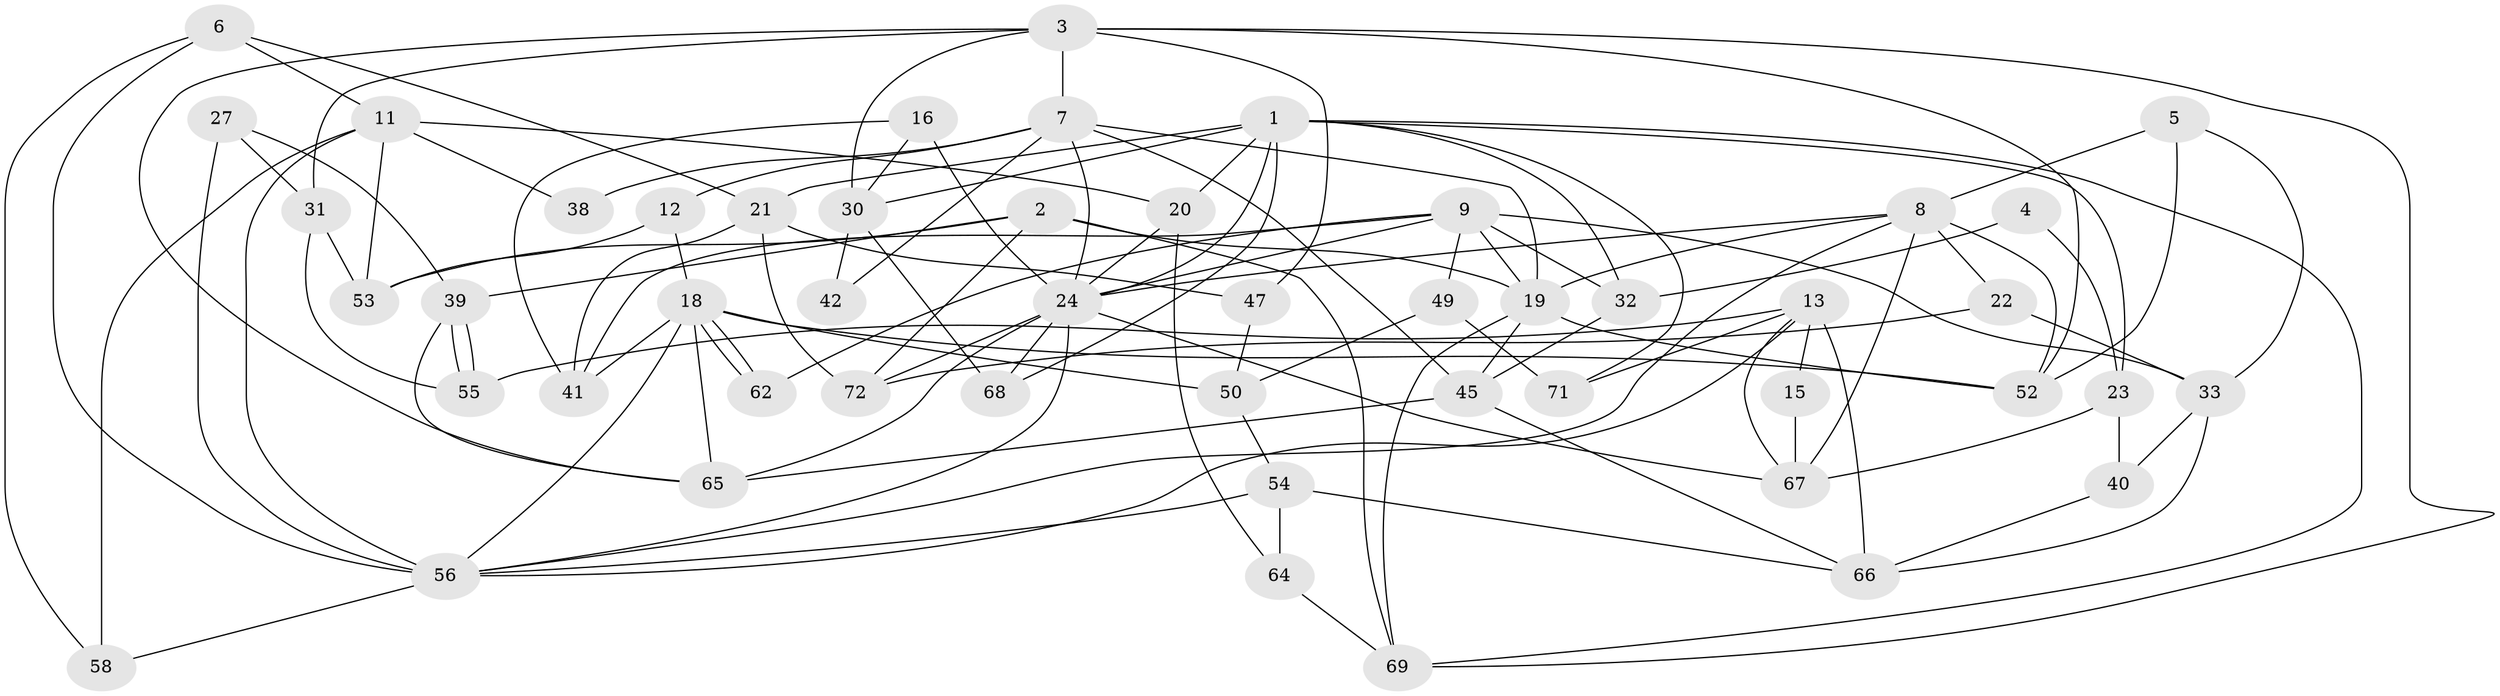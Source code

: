// original degree distribution, {2: 0.09722222222222222, 5: 0.2361111111111111, 4: 0.3055555555555556, 6: 0.041666666666666664, 3: 0.2777777777777778, 8: 0.027777777777777776, 7: 0.013888888888888888}
// Generated by graph-tools (version 1.1) at 2025/18/03/04/25 18:18:57]
// undirected, 50 vertices, 115 edges
graph export_dot {
graph [start="1"]
  node [color=gray90,style=filled];
  1 [super="+51+25"];
  2;
  3 [super="+10"];
  4;
  5 [super="+46"];
  6 [super="+48"];
  7 [super="+37"];
  8 [super="+17+14"];
  9 [super="+70"];
  11 [super="+44"];
  12;
  13 [super="+43"];
  15;
  16;
  18 [super="+36"];
  19 [super="+29"];
  20;
  21 [super="+63"];
  22;
  23;
  24 [super="+28"];
  27;
  30;
  31 [super="+35"];
  32;
  33;
  38;
  39;
  40;
  41;
  42;
  45;
  47;
  49;
  50;
  52 [super="+61"];
  53;
  54;
  55;
  56 [super="+60"];
  58;
  62;
  64;
  65;
  66;
  67;
  68;
  69;
  71;
  72;
  1 -- 32;
  1 -- 20;
  1 -- 69;
  1 -- 23;
  1 -- 21 [weight=2];
  1 -- 68;
  1 -- 71;
  1 -- 24;
  1 -- 30;
  2 -- 72;
  2 -- 39;
  2 -- 19;
  2 -- 53;
  2 -- 69;
  3 -- 69;
  3 -- 30;
  3 -- 31;
  3 -- 65;
  3 -- 52;
  3 -- 7;
  3 -- 47;
  4 -- 23;
  4 -- 32;
  5 -- 52 [weight=2];
  5 -- 8 [weight=2];
  5 -- 33;
  6 -- 58;
  6 -- 11;
  6 -- 21;
  6 -- 56;
  7 -- 12;
  7 -- 38;
  7 -- 42;
  7 -- 19;
  7 -- 24;
  7 -- 45;
  8 -- 67;
  8 -- 22;
  8 -- 56;
  8 -- 24;
  8 -- 52;
  8 -- 19;
  9 -- 19 [weight=2];
  9 -- 32;
  9 -- 33;
  9 -- 49;
  9 -- 24;
  9 -- 62;
  9 -- 41;
  11 -- 58;
  11 -- 38;
  11 -- 53;
  11 -- 20;
  11 -- 56;
  12 -- 53;
  12 -- 18;
  13 -- 66;
  13 -- 55;
  13 -- 67;
  13 -- 56;
  13 -- 71;
  13 -- 15;
  15 -- 67;
  16 -- 41;
  16 -- 30;
  16 -- 24;
  18 -- 62;
  18 -- 62;
  18 -- 65;
  18 -- 50;
  18 -- 56;
  18 -- 41;
  18 -- 52;
  19 -- 45;
  19 -- 52;
  19 -- 69;
  20 -- 64;
  20 -- 24;
  21 -- 41;
  21 -- 72 [weight=2];
  21 -- 47;
  22 -- 33;
  22 -- 72;
  23 -- 67;
  23 -- 40;
  24 -- 65;
  24 -- 68;
  24 -- 72;
  24 -- 56;
  24 -- 67;
  27 -- 39;
  27 -- 56 [weight=2];
  27 -- 31;
  30 -- 68;
  30 -- 42;
  31 -- 53;
  31 -- 55;
  32 -- 45;
  33 -- 66;
  33 -- 40;
  39 -- 65;
  39 -- 55;
  39 -- 55;
  40 -- 66;
  45 -- 66;
  45 -- 65;
  47 -- 50;
  49 -- 50;
  49 -- 71;
  50 -- 54;
  54 -- 64;
  54 -- 66;
  54 -- 56;
  56 -- 58;
  64 -- 69;
}

